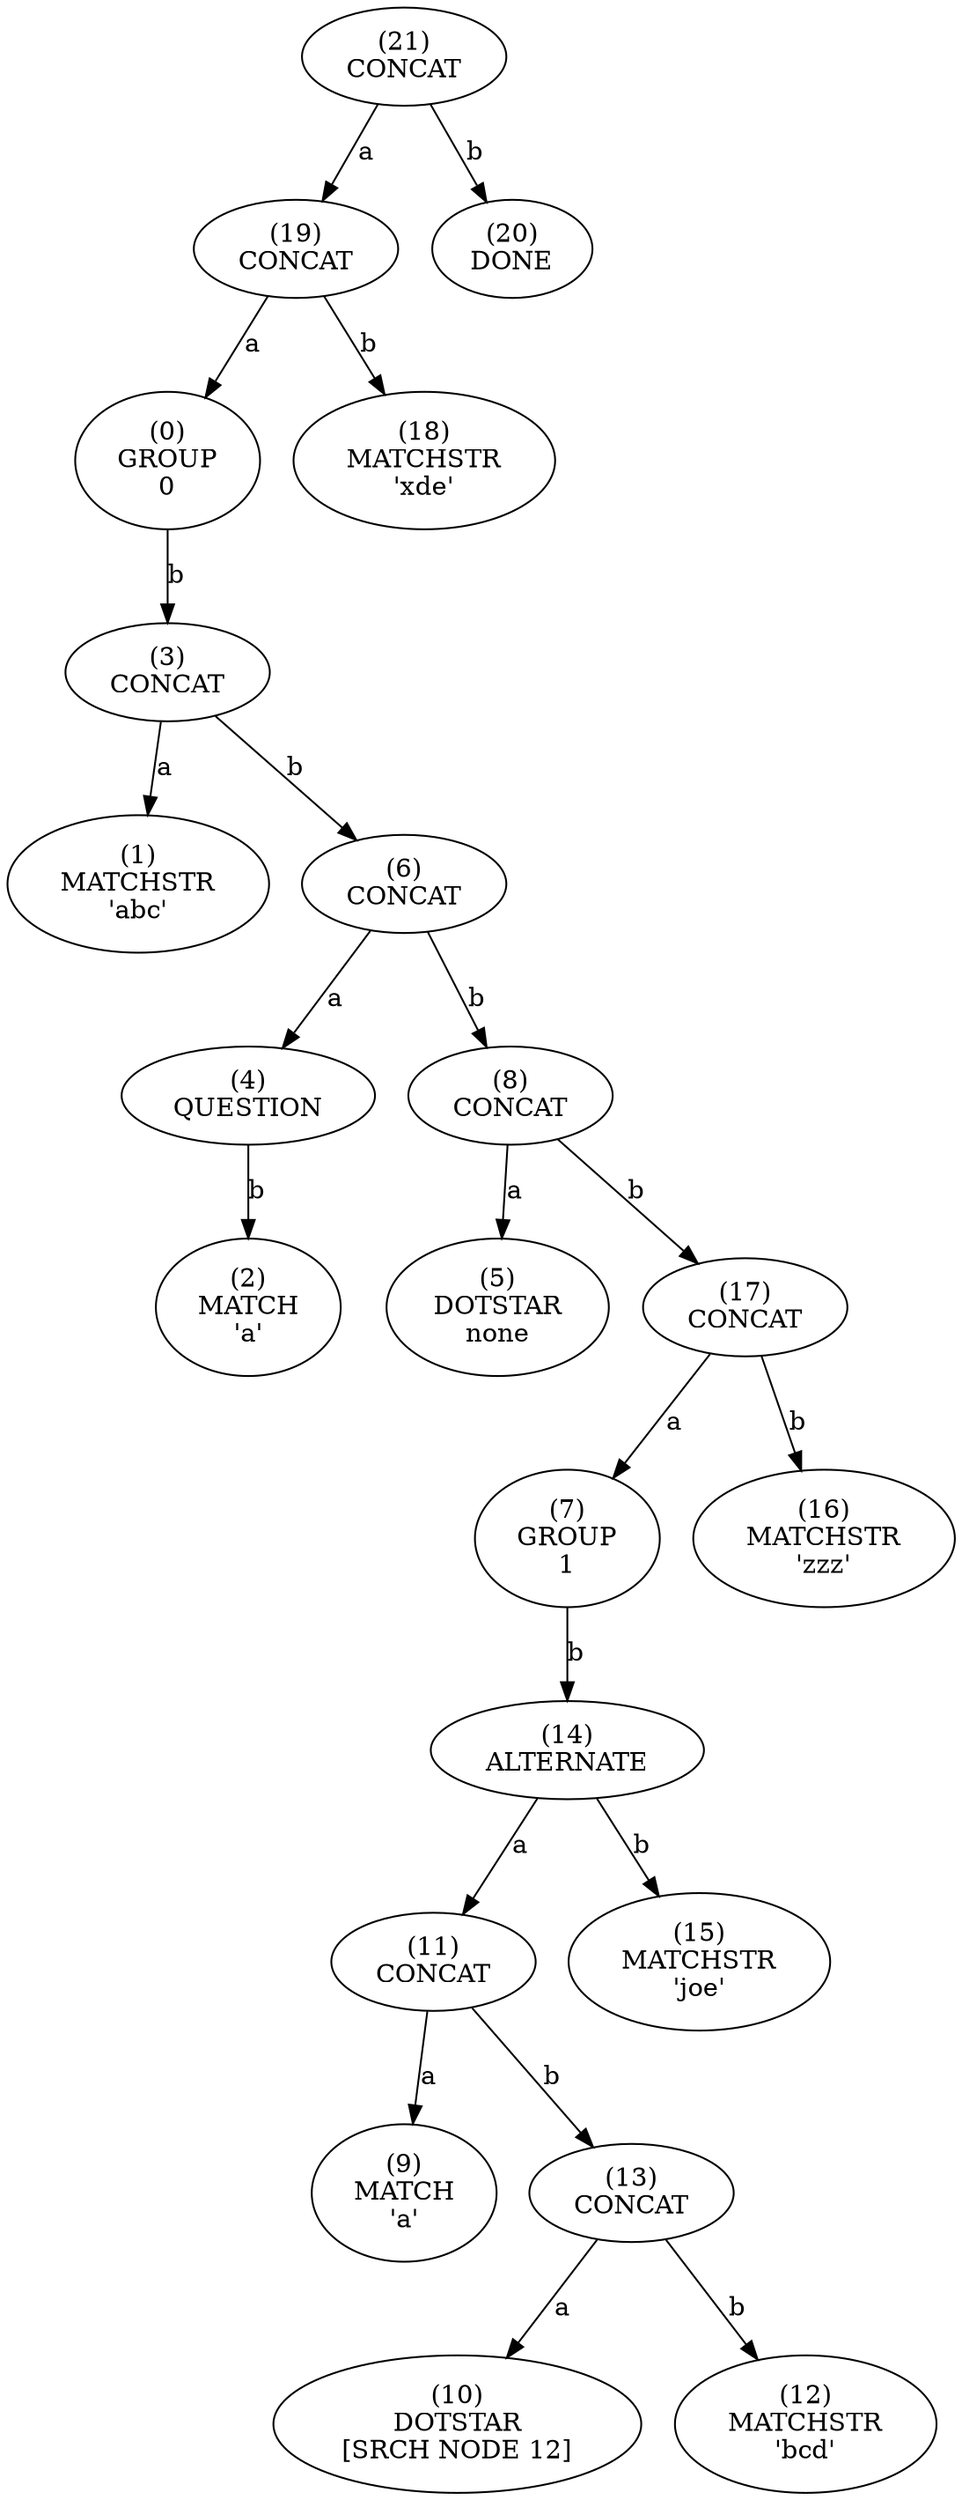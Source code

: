 digraph tree {
    n0xb28a2a969580 [label="(21)
CONCAT
"];
    n0xb28a2a969580 -> n0xb28a2a969540 [label="a"];
    n0xb28a2a969540 [label="(19)
CONCAT
"];
    n0xb28a2a969540 -> n0xb28a2a9692e0 [label="a"];
    n0xb28a2a9692e0 [label="(0)
GROUP
0"];
    n0xb28a2a9692e0 -> n0xb28a2a969340 [label="b"];
    n0xb28a2a969340 [label="(3)
CONCAT
"];
    n0xb28a2a969340 -> n0xb28a2a969300 [label="a"];
    n0xb28a2a969300 [label="(1)
MATCHSTR
'abc'"];
    n0xb28a2a969340 -> n0xb28a2a9693a0 [label="b"];
    n0xb28a2a9693a0 [label="(6)
CONCAT
"];
    n0xb28a2a9693a0 -> n0xb28a2a969360 [label="a"];
    n0xb28a2a969360 [label="(4)
QUESTION
"];
    n0xb28a2a969360 -> n0xb28a2a969320 [label="b"];
    n0xb28a2a969320 [label="(2)
MATCH
'a'"];
    n0xb28a2a9693a0 -> n0xb28a2a9693e0 [label="b"];
    n0xb28a2a9693e0 [label="(8)
CONCAT
"];
    n0xb28a2a9693e0 -> n0xb28a2a969380 [label="a"];
    n0xb28a2a969380 [label="(5)
DOTSTAR
none"];
    n0xb28a2a9693e0 -> n0xb28a2a969500 [label="b"];
    n0xb28a2a969500 [label="(17)
CONCAT
"];
    n0xb28a2a969500 -> n0xb28a2a9693c0 [label="a"];
    n0xb28a2a9693c0 [label="(7)
GROUP
1"];
    n0xb28a2a9693c0 -> n0xb28a2a9694a0 [label="b"];
    n0xb28a2a9694a0 [label="(14)
ALTERNATE
"];
    n0xb28a2a9694a0 -> n0xb28a2a969440 [label="a"];
    n0xb28a2a969440 [label="(11)
CONCAT
"];
    n0xb28a2a969440 -> n0xb28a2a969400 [label="a"];
    n0xb28a2a969400 [label="(9)
MATCH
'a'"];
    n0xb28a2a969440 -> n0xb28a2a969480 [label="b"];
    n0xb28a2a969480 [label="(13)
CONCAT
"];
    n0xb28a2a969480 -> n0xb28a2a969420 [label="a"];
    n0xb28a2a969420 [label="(10)
DOTSTAR
[SRCH NODE 12]"];
    n0xb28a2a969480 -> n0xb28a2a969460 [label="b"];
    n0xb28a2a969460 [label="(12)
MATCHSTR
'bcd'"];
    n0xb28a2a9694a0 -> n0xb28a2a9694c0 [label="b"];
    n0xb28a2a9694c0 [label="(15)
MATCHSTR
'joe'"];
    n0xb28a2a969500 -> n0xb28a2a9694e0 [label="b"];
    n0xb28a2a9694e0 [label="(16)
MATCHSTR
'zzz'"];
    n0xb28a2a969540 -> n0xb28a2a969520 [label="b"];
    n0xb28a2a969520 [label="(18)
MATCHSTR
'xde'"];
    n0xb28a2a969580 -> n0xb28a2a969560 [label="b"];
    n0xb28a2a969560 [label="(20)
DONE
"];
}

